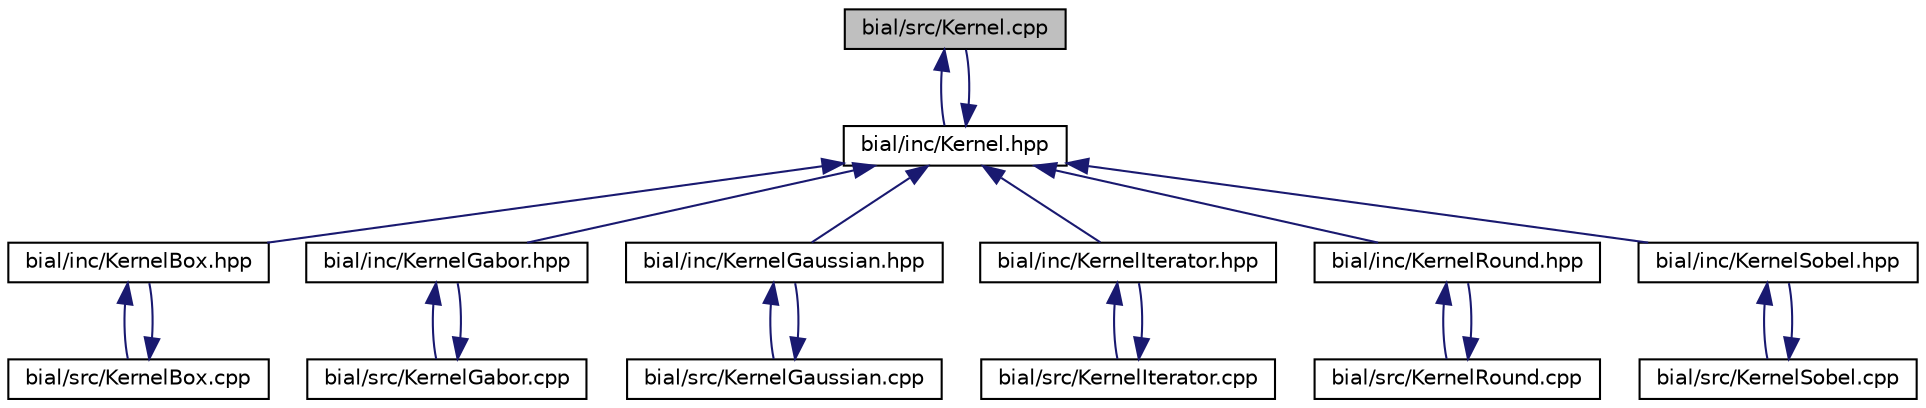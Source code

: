 digraph "bial/src/Kernel.cpp"
{
  edge [fontname="Helvetica",fontsize="10",labelfontname="Helvetica",labelfontsize="10"];
  node [fontname="Helvetica",fontsize="10",shape=record];
  Node1 [label="bial/src/Kernel.cpp",height=0.2,width=0.4,color="black", fillcolor="grey75", style="filled", fontcolor="black"];
  Node1 -> Node2 [dir="back",color="midnightblue",fontsize="10",style="solid",fontname="Helvetica"];
  Node2 [label="bial/inc/Kernel.hpp",height=0.2,width=0.4,color="black", fillcolor="white", style="filled",URL="$_kernel_8hpp.html"];
  Node2 -> Node3 [dir="back",color="midnightblue",fontsize="10",style="solid",fontname="Helvetica"];
  Node3 [label="bial/inc/KernelBox.hpp",height=0.2,width=0.4,color="black", fillcolor="white", style="filled",URL="$_kernel_box_8hpp.html"];
  Node3 -> Node4 [dir="back",color="midnightblue",fontsize="10",style="solid",fontname="Helvetica"];
  Node4 [label="bial/src/KernelBox.cpp",height=0.2,width=0.4,color="black", fillcolor="white", style="filled",URL="$_kernel_box_8cpp.html"];
  Node4 -> Node3 [dir="back",color="midnightblue",fontsize="10",style="solid",fontname="Helvetica"];
  Node2 -> Node5 [dir="back",color="midnightblue",fontsize="10",style="solid",fontname="Helvetica"];
  Node5 [label="bial/inc/KernelGabor.hpp",height=0.2,width=0.4,color="black", fillcolor="white", style="filled",URL="$_kernel_gabor_8hpp.html"];
  Node5 -> Node6 [dir="back",color="midnightblue",fontsize="10",style="solid",fontname="Helvetica"];
  Node6 [label="bial/src/KernelGabor.cpp",height=0.2,width=0.4,color="black", fillcolor="white", style="filled",URL="$_kernel_gabor_8cpp.html"];
  Node6 -> Node5 [dir="back",color="midnightblue",fontsize="10",style="solid",fontname="Helvetica"];
  Node2 -> Node7 [dir="back",color="midnightblue",fontsize="10",style="solid",fontname="Helvetica"];
  Node7 [label="bial/inc/KernelGaussian.hpp",height=0.2,width=0.4,color="black", fillcolor="white", style="filled",URL="$_kernel_gaussian_8hpp.html"];
  Node7 -> Node8 [dir="back",color="midnightblue",fontsize="10",style="solid",fontname="Helvetica"];
  Node8 [label="bial/src/KernelGaussian.cpp",height=0.2,width=0.4,color="black", fillcolor="white", style="filled",URL="$_kernel_gaussian_8cpp.html"];
  Node8 -> Node7 [dir="back",color="midnightblue",fontsize="10",style="solid",fontname="Helvetica"];
  Node2 -> Node9 [dir="back",color="midnightblue",fontsize="10",style="solid",fontname="Helvetica"];
  Node9 [label="bial/inc/KernelIterator.hpp",height=0.2,width=0.4,color="black", fillcolor="white", style="filled",URL="$_kernel_iterator_8hpp.html"];
  Node9 -> Node10 [dir="back",color="midnightblue",fontsize="10",style="solid",fontname="Helvetica"];
  Node10 [label="bial/src/KernelIterator.cpp",height=0.2,width=0.4,color="black", fillcolor="white", style="filled",URL="$_kernel_iterator_8cpp.html"];
  Node10 -> Node9 [dir="back",color="midnightblue",fontsize="10",style="solid",fontname="Helvetica"];
  Node2 -> Node11 [dir="back",color="midnightblue",fontsize="10",style="solid",fontname="Helvetica"];
  Node11 [label="bial/inc/KernelRound.hpp",height=0.2,width=0.4,color="black", fillcolor="white", style="filled",URL="$_kernel_round_8hpp.html"];
  Node11 -> Node12 [dir="back",color="midnightblue",fontsize="10",style="solid",fontname="Helvetica"];
  Node12 [label="bial/src/KernelRound.cpp",height=0.2,width=0.4,color="black", fillcolor="white", style="filled",URL="$_kernel_round_8cpp.html"];
  Node12 -> Node11 [dir="back",color="midnightblue",fontsize="10",style="solid",fontname="Helvetica"];
  Node2 -> Node13 [dir="back",color="midnightblue",fontsize="10",style="solid",fontname="Helvetica"];
  Node13 [label="bial/inc/KernelSobel.hpp",height=0.2,width=0.4,color="black", fillcolor="white", style="filled",URL="$_kernel_sobel_8hpp.html"];
  Node13 -> Node14 [dir="back",color="midnightblue",fontsize="10",style="solid",fontname="Helvetica"];
  Node14 [label="bial/src/KernelSobel.cpp",height=0.2,width=0.4,color="black", fillcolor="white", style="filled",URL="$_kernel_sobel_8cpp.html"];
  Node14 -> Node13 [dir="back",color="midnightblue",fontsize="10",style="solid",fontname="Helvetica"];
  Node2 -> Node1 [dir="back",color="midnightblue",fontsize="10",style="solid",fontname="Helvetica"];
}
